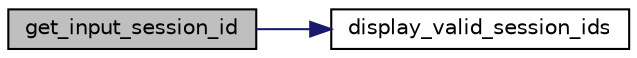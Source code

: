 digraph "get_input_session_id"
{
 // LATEX_PDF_SIZE
  edge [fontname="Helvetica",fontsize="10",labelfontname="Helvetica",labelfontsize="10"];
  node [fontname="Helvetica",fontsize="10",shape=record];
  rankdir="LR";
  Node1 [label="get_input_session_id",height=0.2,width=0.4,color="black", fillcolor="grey75", style="filled", fontcolor="black",tooltip=" "];
  Node1 -> Node2 [color="midnightblue",fontsize="10",style="solid"];
  Node2 [label="display_valid_session_ids",height=0.2,width=0.4,color="black", fillcolor="white", style="filled",URL="$qcarcam__test__menu_8cpp.html#a8354698a26421dca0b4e77d38059d7c6",tooltip=" "];
}
